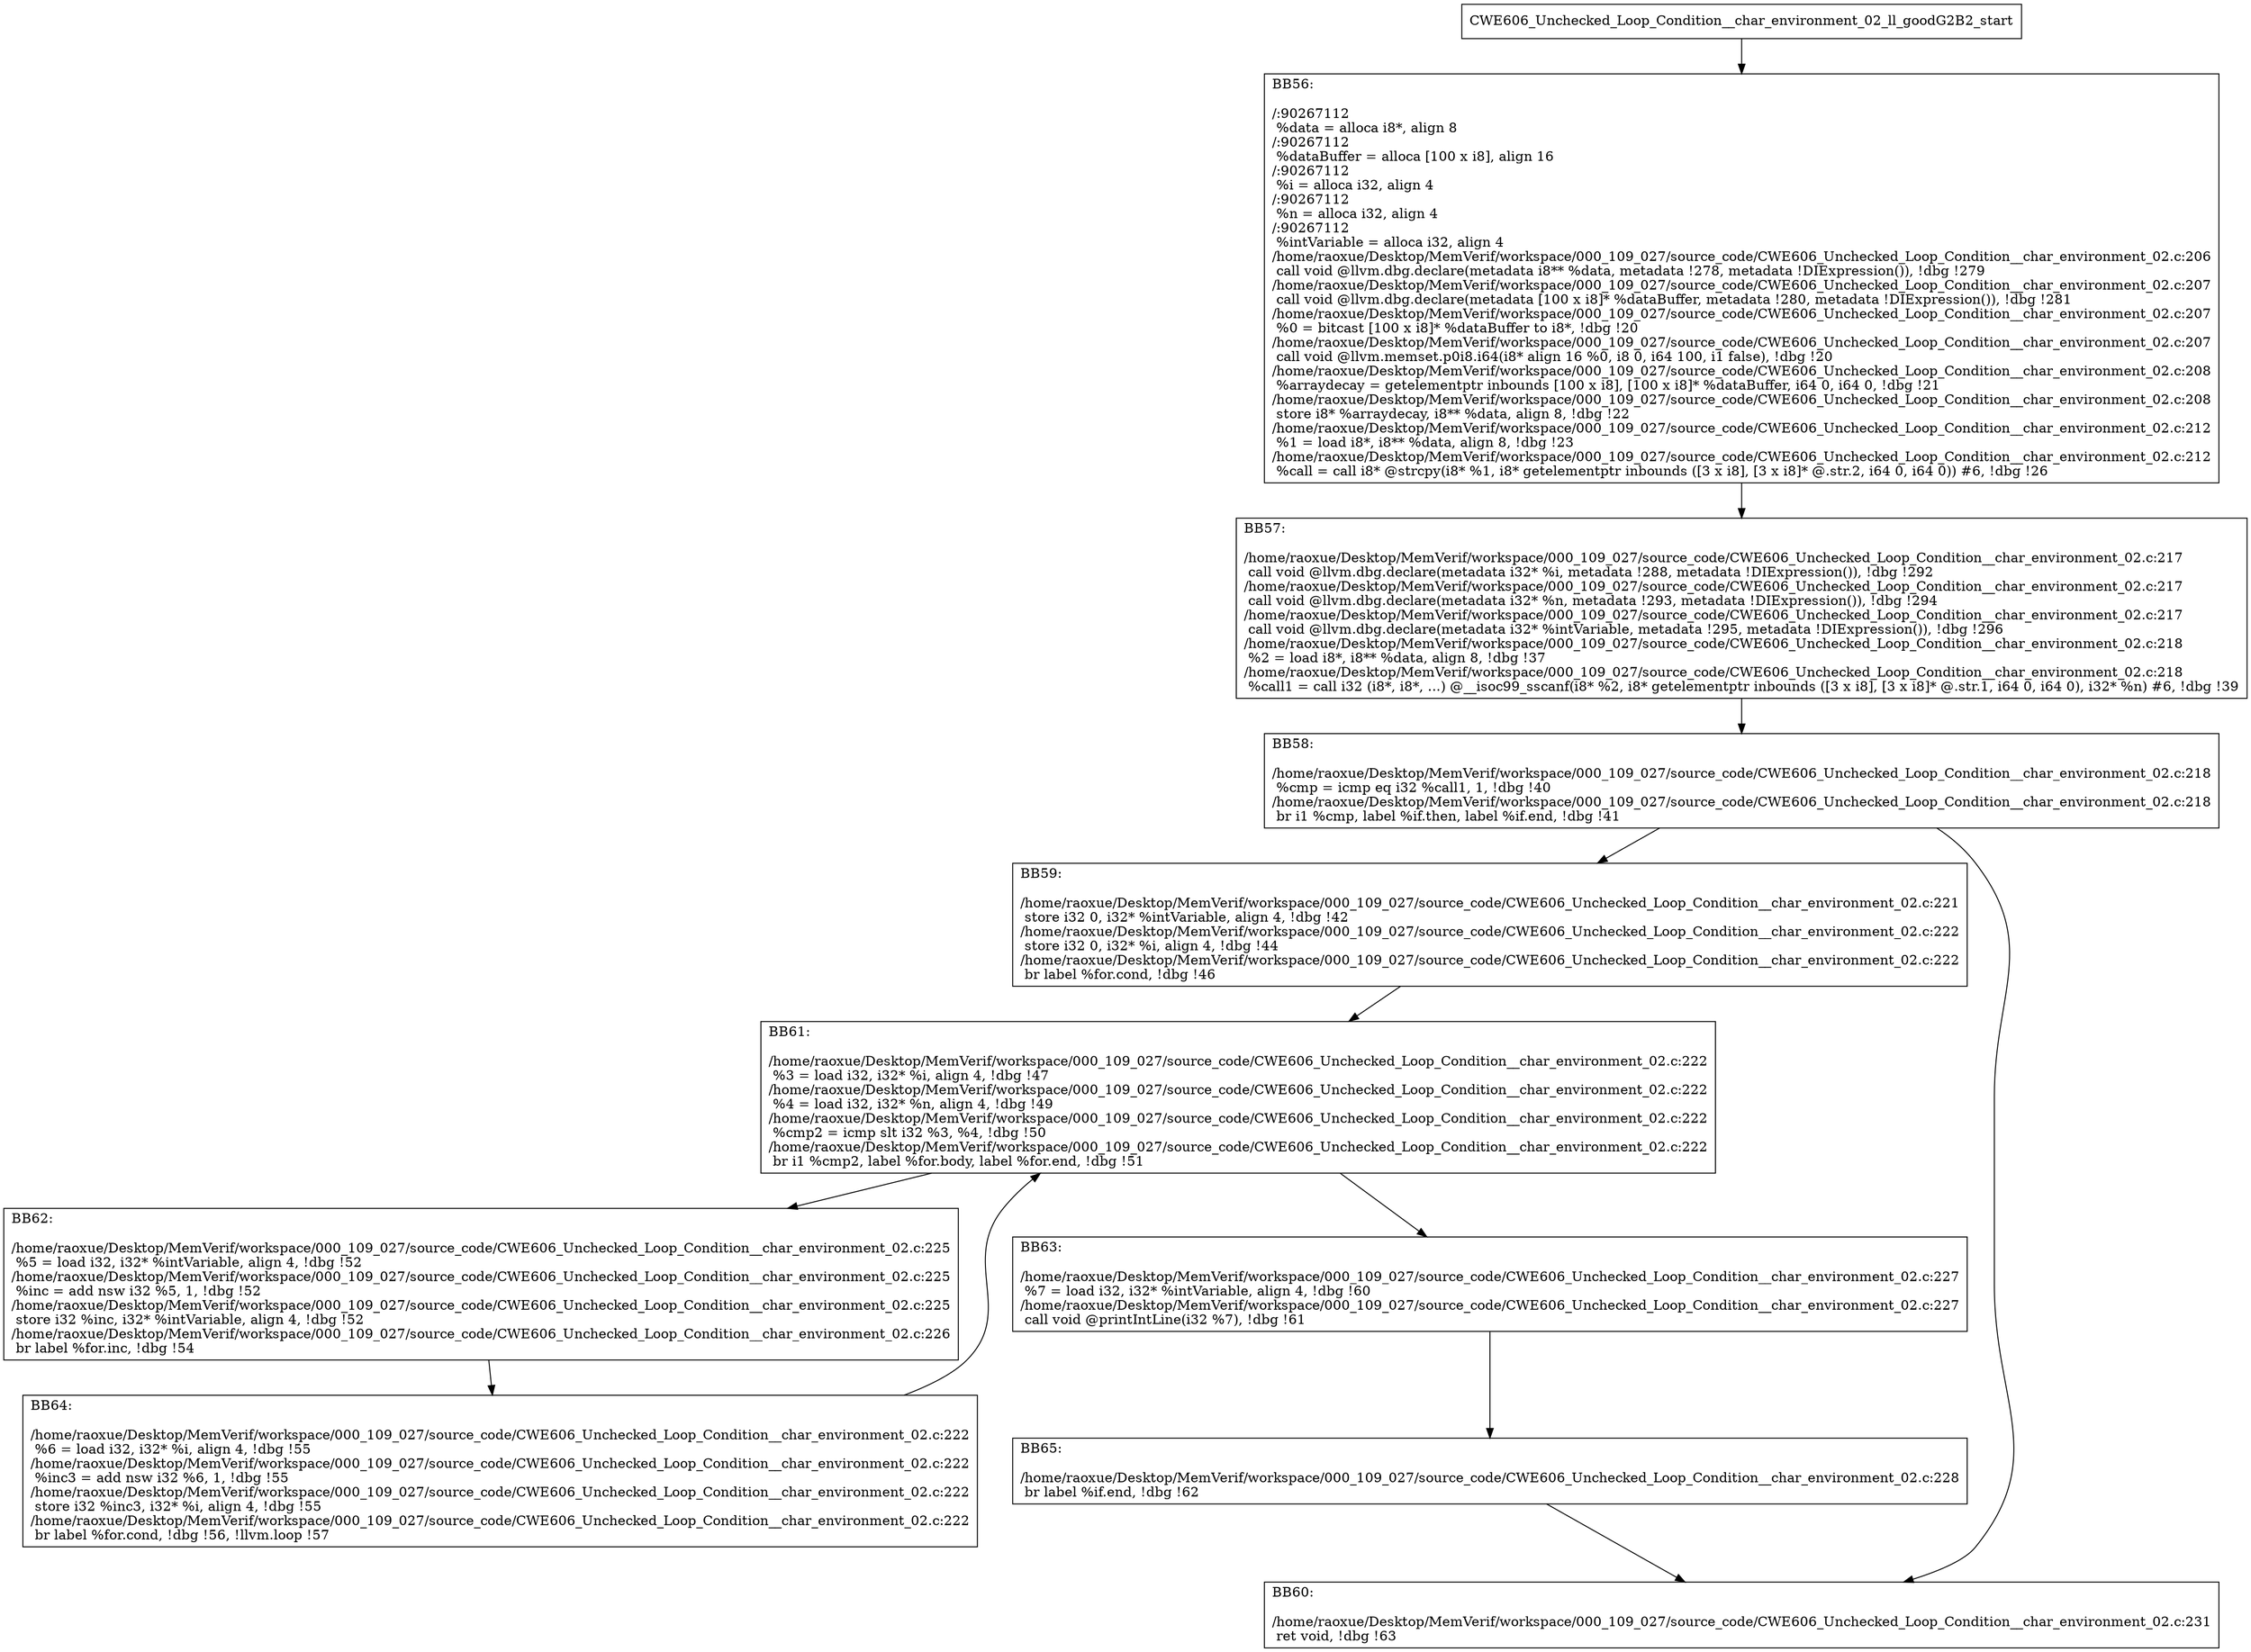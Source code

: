 digraph "CFG for'CWE606_Unchecked_Loop_Condition__char_environment_02_ll_goodG2B2' function" {
	BBCWE606_Unchecked_Loop_Condition__char_environment_02_ll_goodG2B2_start[shape=record,label="{CWE606_Unchecked_Loop_Condition__char_environment_02_ll_goodG2B2_start}"];
	BBCWE606_Unchecked_Loop_Condition__char_environment_02_ll_goodG2B2_start-> CWE606_Unchecked_Loop_Condition__char_environment_02_ll_goodG2B2BB56;
	CWE606_Unchecked_Loop_Condition__char_environment_02_ll_goodG2B2BB56 [shape=record, label="{BB56:\l\l/:90267112\l
  %data = alloca i8*, align 8\l
/:90267112\l
  %dataBuffer = alloca [100 x i8], align 16\l
/:90267112\l
  %i = alloca i32, align 4\l
/:90267112\l
  %n = alloca i32, align 4\l
/:90267112\l
  %intVariable = alloca i32, align 4\l
/home/raoxue/Desktop/MemVerif/workspace/000_109_027/source_code/CWE606_Unchecked_Loop_Condition__char_environment_02.c:206\l
  call void @llvm.dbg.declare(metadata i8** %data, metadata !278, metadata !DIExpression()), !dbg !279\l
/home/raoxue/Desktop/MemVerif/workspace/000_109_027/source_code/CWE606_Unchecked_Loop_Condition__char_environment_02.c:207\l
  call void @llvm.dbg.declare(metadata [100 x i8]* %dataBuffer, metadata !280, metadata !DIExpression()), !dbg !281\l
/home/raoxue/Desktop/MemVerif/workspace/000_109_027/source_code/CWE606_Unchecked_Loop_Condition__char_environment_02.c:207\l
  %0 = bitcast [100 x i8]* %dataBuffer to i8*, !dbg !20\l
/home/raoxue/Desktop/MemVerif/workspace/000_109_027/source_code/CWE606_Unchecked_Loop_Condition__char_environment_02.c:207\l
  call void @llvm.memset.p0i8.i64(i8* align 16 %0, i8 0, i64 100, i1 false), !dbg !20\l
/home/raoxue/Desktop/MemVerif/workspace/000_109_027/source_code/CWE606_Unchecked_Loop_Condition__char_environment_02.c:208\l
  %arraydecay = getelementptr inbounds [100 x i8], [100 x i8]* %dataBuffer, i64 0, i64 0, !dbg !21\l
/home/raoxue/Desktop/MemVerif/workspace/000_109_027/source_code/CWE606_Unchecked_Loop_Condition__char_environment_02.c:208\l
  store i8* %arraydecay, i8** %data, align 8, !dbg !22\l
/home/raoxue/Desktop/MemVerif/workspace/000_109_027/source_code/CWE606_Unchecked_Loop_Condition__char_environment_02.c:212\l
  %1 = load i8*, i8** %data, align 8, !dbg !23\l
/home/raoxue/Desktop/MemVerif/workspace/000_109_027/source_code/CWE606_Unchecked_Loop_Condition__char_environment_02.c:212\l
  %call = call i8* @strcpy(i8* %1, i8* getelementptr inbounds ([3 x i8], [3 x i8]* @.str.2, i64 0, i64 0)) #6, !dbg !26\l
}"];
	CWE606_Unchecked_Loop_Condition__char_environment_02_ll_goodG2B2BB56-> CWE606_Unchecked_Loop_Condition__char_environment_02_ll_goodG2B2BB57;
	CWE606_Unchecked_Loop_Condition__char_environment_02_ll_goodG2B2BB57 [shape=record, label="{BB57:\l\l/home/raoxue/Desktop/MemVerif/workspace/000_109_027/source_code/CWE606_Unchecked_Loop_Condition__char_environment_02.c:217\l
  call void @llvm.dbg.declare(metadata i32* %i, metadata !288, metadata !DIExpression()), !dbg !292\l
/home/raoxue/Desktop/MemVerif/workspace/000_109_027/source_code/CWE606_Unchecked_Loop_Condition__char_environment_02.c:217\l
  call void @llvm.dbg.declare(metadata i32* %n, metadata !293, metadata !DIExpression()), !dbg !294\l
/home/raoxue/Desktop/MemVerif/workspace/000_109_027/source_code/CWE606_Unchecked_Loop_Condition__char_environment_02.c:217\l
  call void @llvm.dbg.declare(metadata i32* %intVariable, metadata !295, metadata !DIExpression()), !dbg !296\l
/home/raoxue/Desktop/MemVerif/workspace/000_109_027/source_code/CWE606_Unchecked_Loop_Condition__char_environment_02.c:218\l
  %2 = load i8*, i8** %data, align 8, !dbg !37\l
/home/raoxue/Desktop/MemVerif/workspace/000_109_027/source_code/CWE606_Unchecked_Loop_Condition__char_environment_02.c:218\l
  %call1 = call i32 (i8*, i8*, ...) @__isoc99_sscanf(i8* %2, i8* getelementptr inbounds ([3 x i8], [3 x i8]* @.str.1, i64 0, i64 0), i32* %n) #6, !dbg !39\l
}"];
	CWE606_Unchecked_Loop_Condition__char_environment_02_ll_goodG2B2BB57-> CWE606_Unchecked_Loop_Condition__char_environment_02_ll_goodG2B2BB58;
	CWE606_Unchecked_Loop_Condition__char_environment_02_ll_goodG2B2BB58 [shape=record, label="{BB58:\l\l/home/raoxue/Desktop/MemVerif/workspace/000_109_027/source_code/CWE606_Unchecked_Loop_Condition__char_environment_02.c:218\l
  %cmp = icmp eq i32 %call1, 1, !dbg !40\l
/home/raoxue/Desktop/MemVerif/workspace/000_109_027/source_code/CWE606_Unchecked_Loop_Condition__char_environment_02.c:218\l
  br i1 %cmp, label %if.then, label %if.end, !dbg !41\l
}"];
	CWE606_Unchecked_Loop_Condition__char_environment_02_ll_goodG2B2BB58-> CWE606_Unchecked_Loop_Condition__char_environment_02_ll_goodG2B2BB59;
	CWE606_Unchecked_Loop_Condition__char_environment_02_ll_goodG2B2BB58-> CWE606_Unchecked_Loop_Condition__char_environment_02_ll_goodG2B2BB60;
	CWE606_Unchecked_Loop_Condition__char_environment_02_ll_goodG2B2BB59 [shape=record, label="{BB59:\l\l/home/raoxue/Desktop/MemVerif/workspace/000_109_027/source_code/CWE606_Unchecked_Loop_Condition__char_environment_02.c:221\l
  store i32 0, i32* %intVariable, align 4, !dbg !42\l
/home/raoxue/Desktop/MemVerif/workspace/000_109_027/source_code/CWE606_Unchecked_Loop_Condition__char_environment_02.c:222\l
  store i32 0, i32* %i, align 4, !dbg !44\l
/home/raoxue/Desktop/MemVerif/workspace/000_109_027/source_code/CWE606_Unchecked_Loop_Condition__char_environment_02.c:222\l
  br label %for.cond, !dbg !46\l
}"];
	CWE606_Unchecked_Loop_Condition__char_environment_02_ll_goodG2B2BB59-> CWE606_Unchecked_Loop_Condition__char_environment_02_ll_goodG2B2BB61;
	CWE606_Unchecked_Loop_Condition__char_environment_02_ll_goodG2B2BB61 [shape=record, label="{BB61:\l\l/home/raoxue/Desktop/MemVerif/workspace/000_109_027/source_code/CWE606_Unchecked_Loop_Condition__char_environment_02.c:222\l
  %3 = load i32, i32* %i, align 4, !dbg !47\l
/home/raoxue/Desktop/MemVerif/workspace/000_109_027/source_code/CWE606_Unchecked_Loop_Condition__char_environment_02.c:222\l
  %4 = load i32, i32* %n, align 4, !dbg !49\l
/home/raoxue/Desktop/MemVerif/workspace/000_109_027/source_code/CWE606_Unchecked_Loop_Condition__char_environment_02.c:222\l
  %cmp2 = icmp slt i32 %3, %4, !dbg !50\l
/home/raoxue/Desktop/MemVerif/workspace/000_109_027/source_code/CWE606_Unchecked_Loop_Condition__char_environment_02.c:222\l
  br i1 %cmp2, label %for.body, label %for.end, !dbg !51\l
}"];
	CWE606_Unchecked_Loop_Condition__char_environment_02_ll_goodG2B2BB61-> CWE606_Unchecked_Loop_Condition__char_environment_02_ll_goodG2B2BB62;
	CWE606_Unchecked_Loop_Condition__char_environment_02_ll_goodG2B2BB61-> CWE606_Unchecked_Loop_Condition__char_environment_02_ll_goodG2B2BB63;
	CWE606_Unchecked_Loop_Condition__char_environment_02_ll_goodG2B2BB62 [shape=record, label="{BB62:\l\l/home/raoxue/Desktop/MemVerif/workspace/000_109_027/source_code/CWE606_Unchecked_Loop_Condition__char_environment_02.c:225\l
  %5 = load i32, i32* %intVariable, align 4, !dbg !52\l
/home/raoxue/Desktop/MemVerif/workspace/000_109_027/source_code/CWE606_Unchecked_Loop_Condition__char_environment_02.c:225\l
  %inc = add nsw i32 %5, 1, !dbg !52\l
/home/raoxue/Desktop/MemVerif/workspace/000_109_027/source_code/CWE606_Unchecked_Loop_Condition__char_environment_02.c:225\l
  store i32 %inc, i32* %intVariable, align 4, !dbg !52\l
/home/raoxue/Desktop/MemVerif/workspace/000_109_027/source_code/CWE606_Unchecked_Loop_Condition__char_environment_02.c:226\l
  br label %for.inc, !dbg !54\l
}"];
	CWE606_Unchecked_Loop_Condition__char_environment_02_ll_goodG2B2BB62-> CWE606_Unchecked_Loop_Condition__char_environment_02_ll_goodG2B2BB64;
	CWE606_Unchecked_Loop_Condition__char_environment_02_ll_goodG2B2BB64 [shape=record, label="{BB64:\l\l/home/raoxue/Desktop/MemVerif/workspace/000_109_027/source_code/CWE606_Unchecked_Loop_Condition__char_environment_02.c:222\l
  %6 = load i32, i32* %i, align 4, !dbg !55\l
/home/raoxue/Desktop/MemVerif/workspace/000_109_027/source_code/CWE606_Unchecked_Loop_Condition__char_environment_02.c:222\l
  %inc3 = add nsw i32 %6, 1, !dbg !55\l
/home/raoxue/Desktop/MemVerif/workspace/000_109_027/source_code/CWE606_Unchecked_Loop_Condition__char_environment_02.c:222\l
  store i32 %inc3, i32* %i, align 4, !dbg !55\l
/home/raoxue/Desktop/MemVerif/workspace/000_109_027/source_code/CWE606_Unchecked_Loop_Condition__char_environment_02.c:222\l
  br label %for.cond, !dbg !56, !llvm.loop !57\l
}"];
	CWE606_Unchecked_Loop_Condition__char_environment_02_ll_goodG2B2BB64-> CWE606_Unchecked_Loop_Condition__char_environment_02_ll_goodG2B2BB61;
	CWE606_Unchecked_Loop_Condition__char_environment_02_ll_goodG2B2BB63 [shape=record, label="{BB63:\l\l/home/raoxue/Desktop/MemVerif/workspace/000_109_027/source_code/CWE606_Unchecked_Loop_Condition__char_environment_02.c:227\l
  %7 = load i32, i32* %intVariable, align 4, !dbg !60\l
/home/raoxue/Desktop/MemVerif/workspace/000_109_027/source_code/CWE606_Unchecked_Loop_Condition__char_environment_02.c:227\l
  call void @printIntLine(i32 %7), !dbg !61\l
}"];
	CWE606_Unchecked_Loop_Condition__char_environment_02_ll_goodG2B2BB63-> CWE606_Unchecked_Loop_Condition__char_environment_02_ll_goodG2B2BB65;
	CWE606_Unchecked_Loop_Condition__char_environment_02_ll_goodG2B2BB65 [shape=record, label="{BB65:\l\l/home/raoxue/Desktop/MemVerif/workspace/000_109_027/source_code/CWE606_Unchecked_Loop_Condition__char_environment_02.c:228\l
  br label %if.end, !dbg !62\l
}"];
	CWE606_Unchecked_Loop_Condition__char_environment_02_ll_goodG2B2BB65-> CWE606_Unchecked_Loop_Condition__char_environment_02_ll_goodG2B2BB60;
	CWE606_Unchecked_Loop_Condition__char_environment_02_ll_goodG2B2BB60 [shape=record, label="{BB60:\l\l/home/raoxue/Desktop/MemVerif/workspace/000_109_027/source_code/CWE606_Unchecked_Loop_Condition__char_environment_02.c:231\l
  ret void, !dbg !63\l
}"];
}
